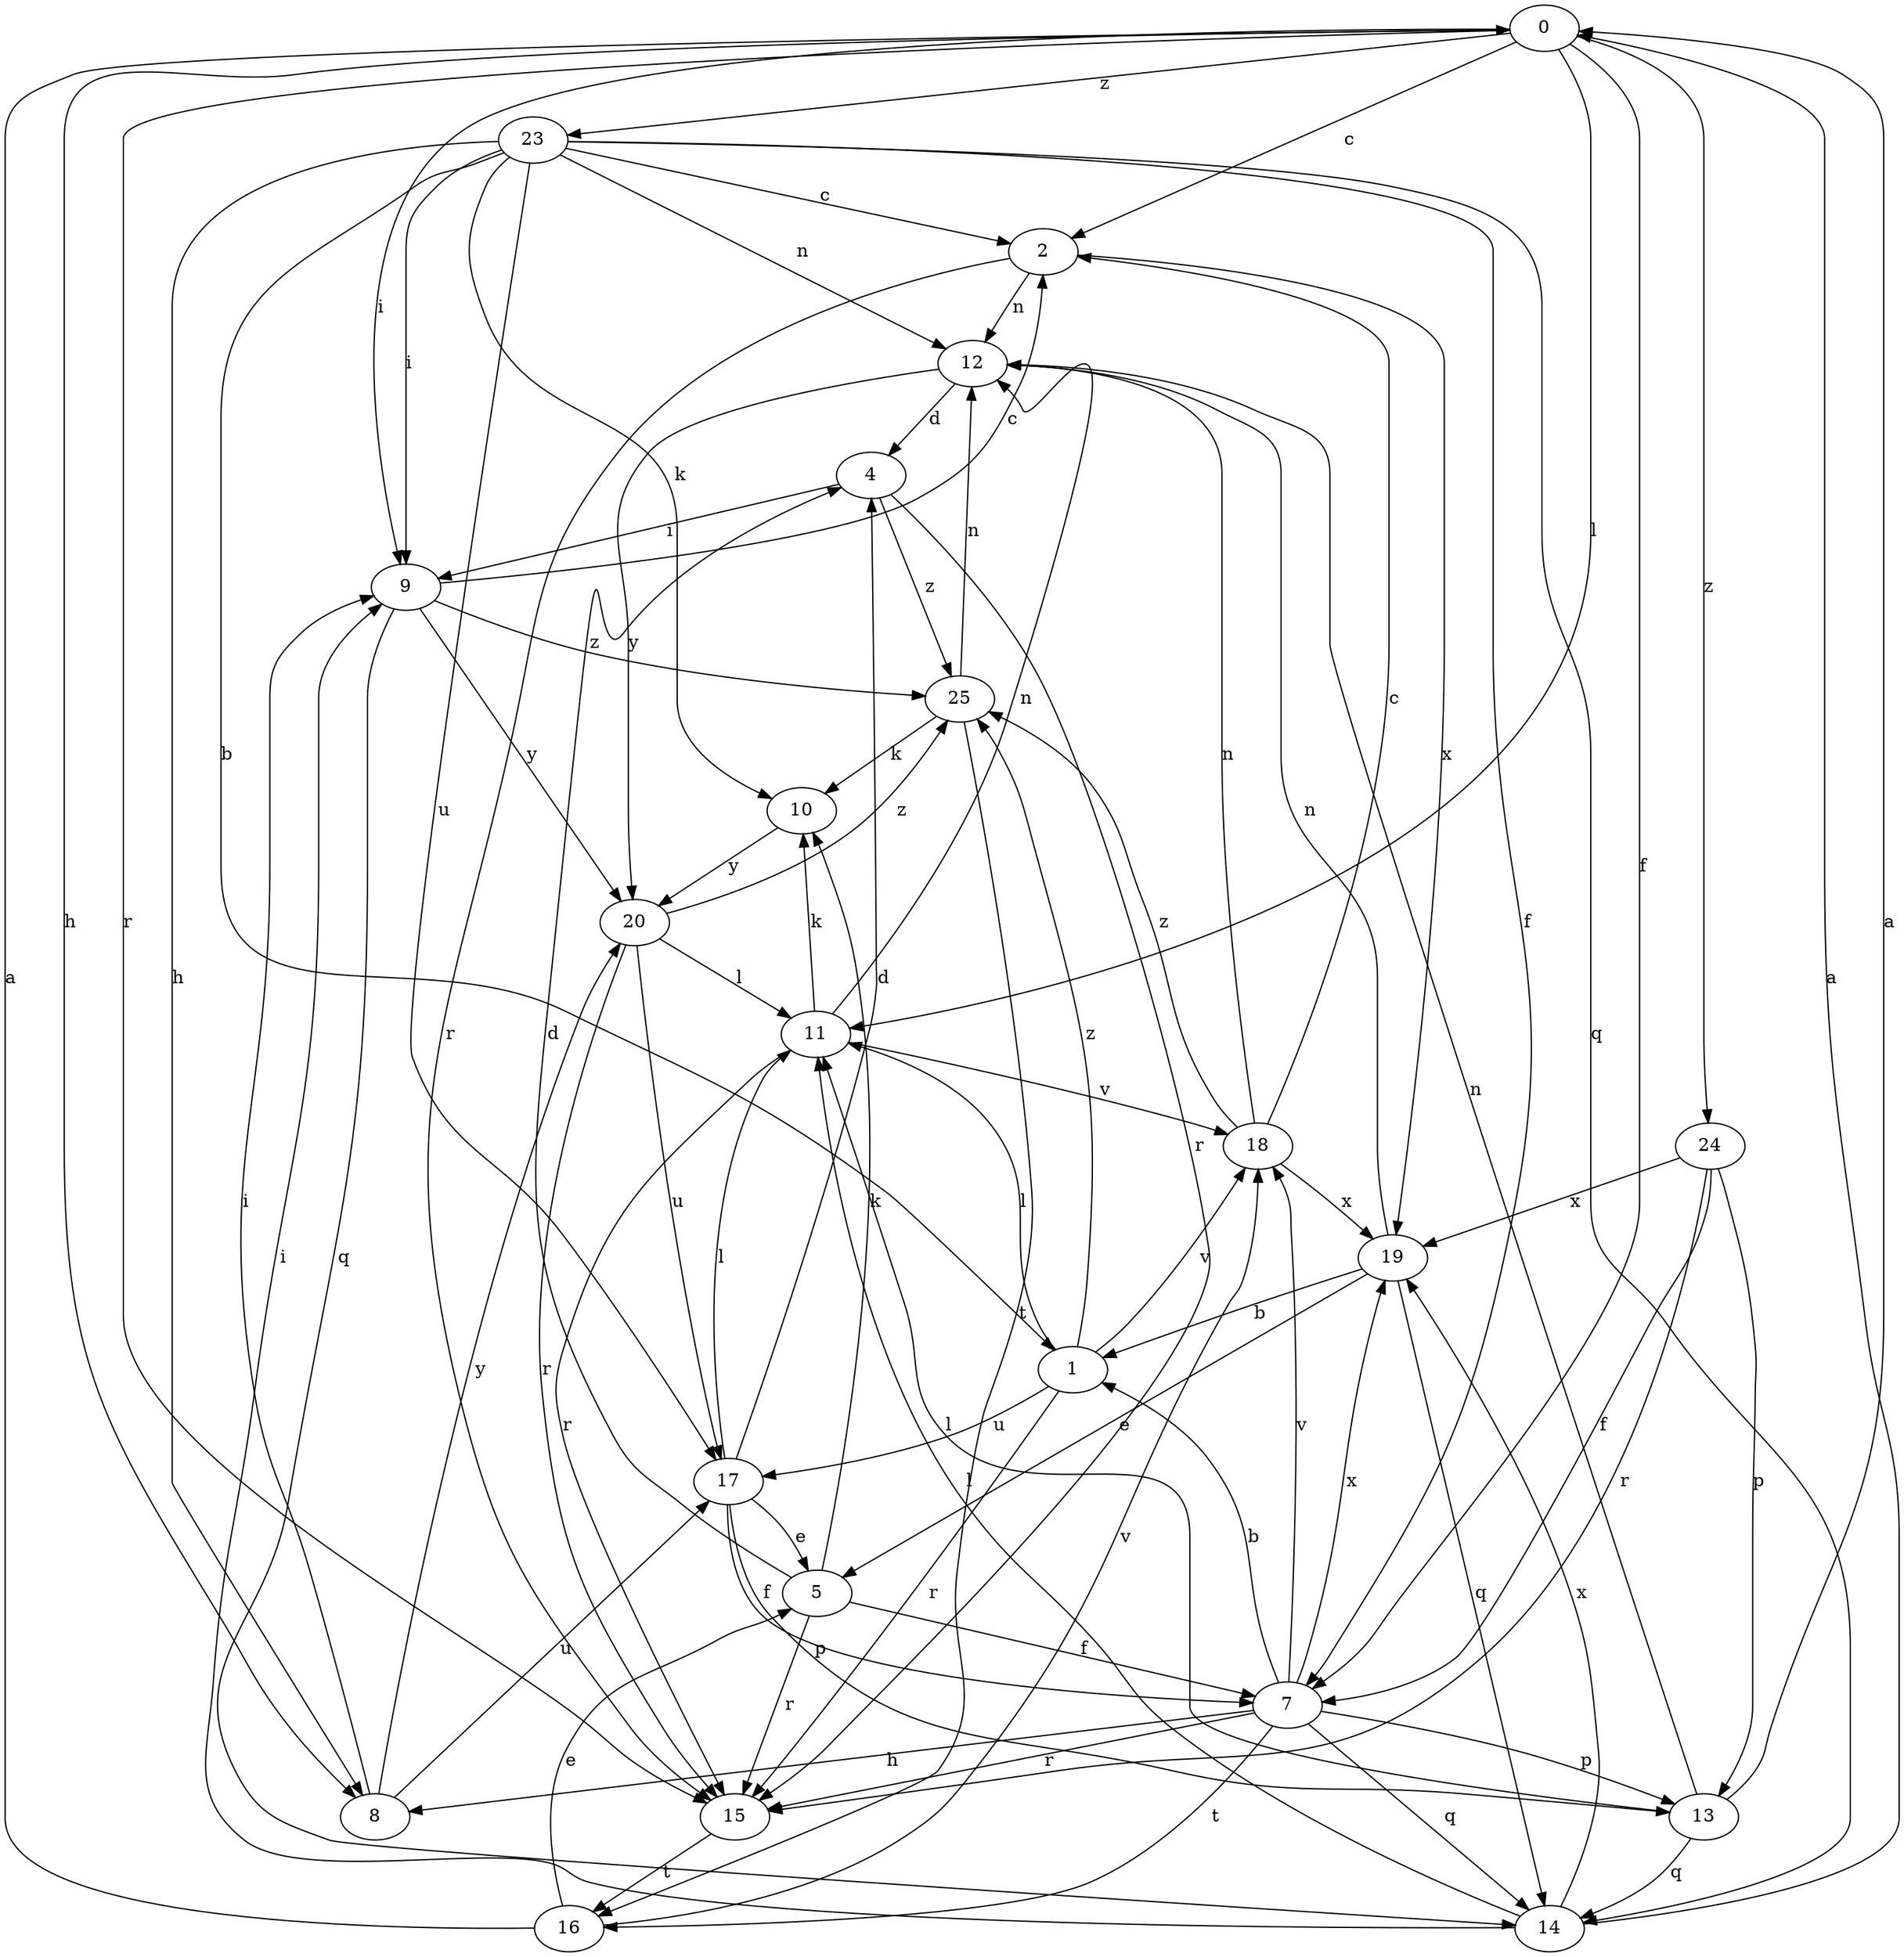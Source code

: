 strict digraph  {
0;
1;
2;
4;
5;
7;
8;
9;
10;
11;
12;
13;
14;
15;
16;
17;
18;
19;
20;
23;
24;
25;
0 -> 2  [label=c];
0 -> 7  [label=f];
0 -> 8  [label=h];
0 -> 9  [label=i];
0 -> 11  [label=l];
0 -> 15  [label=r];
0 -> 23  [label=z];
0 -> 24  [label=z];
1 -> 11  [label=l];
1 -> 15  [label=r];
1 -> 17  [label=u];
1 -> 18  [label=v];
1 -> 25  [label=z];
2 -> 12  [label=n];
2 -> 15  [label=r];
2 -> 19  [label=x];
4 -> 9  [label=i];
4 -> 15  [label=r];
4 -> 25  [label=z];
5 -> 4  [label=d];
5 -> 7  [label=f];
5 -> 10  [label=k];
5 -> 15  [label=r];
7 -> 1  [label=b];
7 -> 8  [label=h];
7 -> 13  [label=p];
7 -> 14  [label=q];
7 -> 15  [label=r];
7 -> 16  [label=t];
7 -> 18  [label=v];
7 -> 19  [label=x];
8 -> 9  [label=i];
8 -> 17  [label=u];
8 -> 20  [label=y];
9 -> 2  [label=c];
9 -> 14  [label=q];
9 -> 20  [label=y];
9 -> 25  [label=z];
10 -> 20  [label=y];
11 -> 10  [label=k];
11 -> 12  [label=n];
11 -> 15  [label=r];
11 -> 18  [label=v];
12 -> 4  [label=d];
12 -> 20  [label=y];
13 -> 0  [label=a];
13 -> 11  [label=l];
13 -> 12  [label=n];
13 -> 14  [label=q];
14 -> 0  [label=a];
14 -> 9  [label=i];
14 -> 11  [label=l];
14 -> 19  [label=x];
15 -> 16  [label=t];
16 -> 0  [label=a];
16 -> 5  [label=e];
16 -> 18  [label=v];
17 -> 4  [label=d];
17 -> 5  [label=e];
17 -> 7  [label=f];
17 -> 11  [label=l];
17 -> 13  [label=p];
18 -> 2  [label=c];
18 -> 12  [label=n];
18 -> 19  [label=x];
18 -> 25  [label=z];
19 -> 1  [label=b];
19 -> 5  [label=e];
19 -> 12  [label=n];
19 -> 14  [label=q];
20 -> 11  [label=l];
20 -> 15  [label=r];
20 -> 17  [label=u];
20 -> 25  [label=z];
23 -> 1  [label=b];
23 -> 2  [label=c];
23 -> 7  [label=f];
23 -> 8  [label=h];
23 -> 9  [label=i];
23 -> 10  [label=k];
23 -> 12  [label=n];
23 -> 14  [label=q];
23 -> 17  [label=u];
24 -> 7  [label=f];
24 -> 13  [label=p];
24 -> 15  [label=r];
24 -> 19  [label=x];
25 -> 10  [label=k];
25 -> 12  [label=n];
25 -> 16  [label=t];
}
